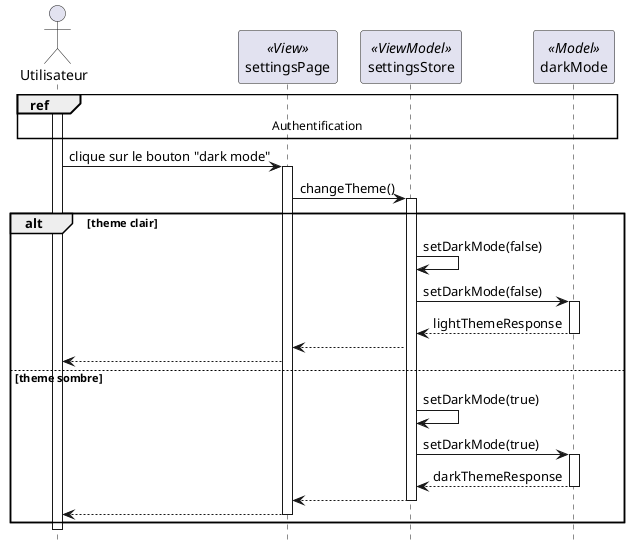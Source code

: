 @startuml senquence_pereferance_affichage

hide footbox


actor "Utilisateur" as user
participant "settingsPage" as settingsPage << View >>

participant "settingsStore" as settingsStore << ViewModel >>
participant "darkMode" as darkMode << Model >>

ref over user,settingsPage,settingsStore,darkMode : Authentification

activate user
user -> settingsPage : clique sur le bouton "dark mode"
activate settingsPage
settingsPage -> settingsStore : changeTheme()
activate settingsStore
alt theme clair
settingsStore -> settingsStore : setDarkMode(false)
settingsStore -> darkMode : setDarkMode(false)
activate darkMode
darkMode --> settingsStore : lightThemeResponse
deactivate darkMode
settingsStore --> settingsPage
settingsPage --> user
else theme sombre
settingsStore -> settingsStore : setDarkMode(true)
settingsStore -> darkMode : setDarkMode(true)
activate darkMode
darkMode --> settingsStore : darkThemeResponse
deactivate darkMode
settingsStore --> settingsPage 
deactivate settingsStore
settingsPage --> user 
deactivate settingsPage
end
deactivate user
